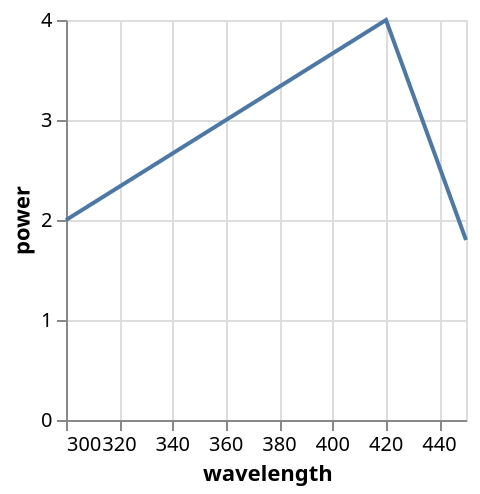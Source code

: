 {
  "$schema": "https://vega.github.io/schema/vega-lite/v5.json",
  "data": {
    "values": [
      { "wavelength": 250, "power": 1 },
      { "wavelength": 300, "power": 2 },
      { "wavelength": 420, "power": 4 },
      { "wavelength": 450, "power": 1.8 },
      { "wavelength": 500, "power": 1.1 }
    ]
  },
  "transform": [
    {
      "filter": { "field": "wavelength", "range": [300, 450] }
    }
  ],
  "mark": "line",
  "encoding": {
    "x": {
      "field": "wavelength",
      "type": "quantitative",
      "scale": { "domain": [300, 450] }
    },
    "y": {
      "field": "power",
      "type": "quantitative"
    }
  }
}
